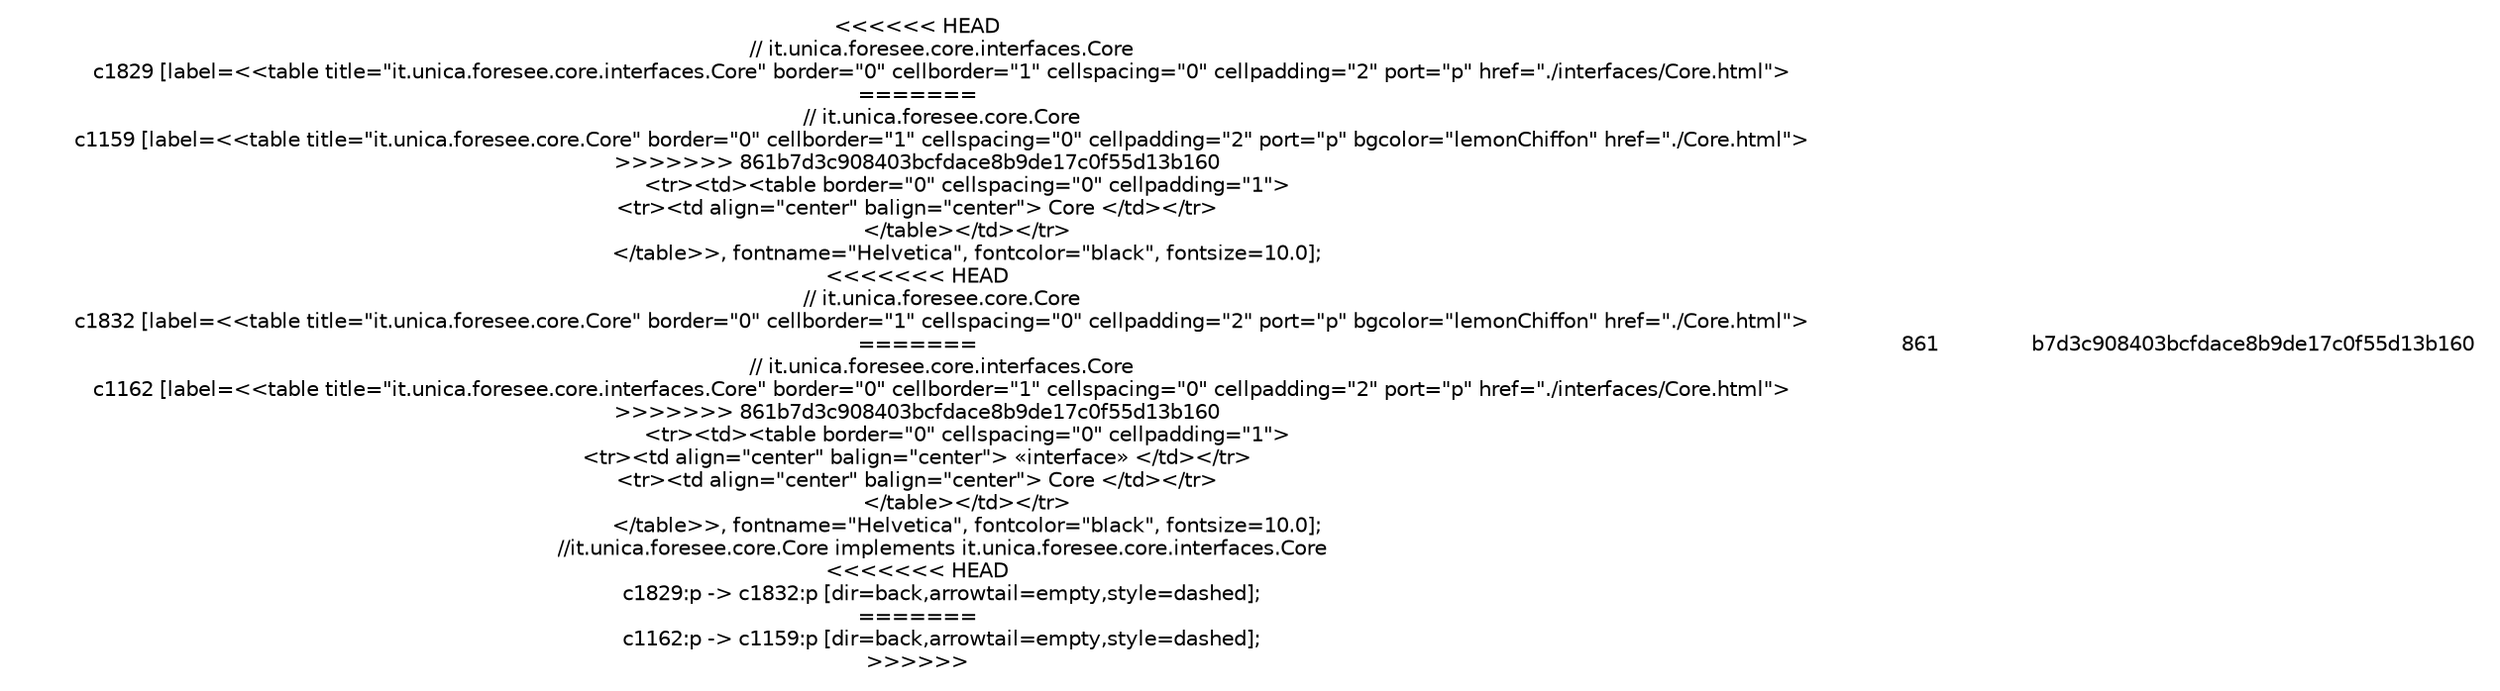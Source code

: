 #!/usr/local/bin/dot
#
# Class diagram 
# Generated by UMLGraph version 5.2 (http://www.umlgraph.org/)
#

digraph G {
	edge [fontname="Helvetica",fontsize=10,labelfontname="Helvetica",labelfontsize=10];
	node [fontname="Helvetica",fontsize=10,shape=plaintext];
	nodesep=0.25;
	ranksep=0.5;
<<<<<<< HEAD
	// it.unica.foresee.core.interfaces.Core
	c1829 [label=<<table title="it.unica.foresee.core.interfaces.Core" border="0" cellborder="1" cellspacing="0" cellpadding="2" port="p" href="./interfaces/Core.html">
=======
	// it.unica.foresee.core.Core
	c1159 [label=<<table title="it.unica.foresee.core.Core" border="0" cellborder="1" cellspacing="0" cellpadding="2" port="p" bgcolor="lemonChiffon" href="./Core.html">
>>>>>>> 861b7d3c908403bcfdace8b9de17c0f55d13b160
		<tr><td><table border="0" cellspacing="0" cellpadding="1">
<tr><td align="center" balign="center"> Core </td></tr>
		</table></td></tr>
		</table>>, fontname="Helvetica", fontcolor="black", fontsize=10.0];
<<<<<<< HEAD
	// it.unica.foresee.core.Core
	c1832 [label=<<table title="it.unica.foresee.core.Core" border="0" cellborder="1" cellspacing="0" cellpadding="2" port="p" bgcolor="lemonChiffon" href="./Core.html">
=======
	// it.unica.foresee.core.interfaces.Core
	c1162 [label=<<table title="it.unica.foresee.core.interfaces.Core" border="0" cellborder="1" cellspacing="0" cellpadding="2" port="p" href="./interfaces/Core.html">
>>>>>>> 861b7d3c908403bcfdace8b9de17c0f55d13b160
		<tr><td><table border="0" cellspacing="0" cellpadding="1">
<tr><td align="center" balign="center"> &#171;interface&#187; </td></tr>
<tr><td align="center" balign="center"> Core </td></tr>
		</table></td></tr>
		</table>>, fontname="Helvetica", fontcolor="black", fontsize=10.0];
	//it.unica.foresee.core.Core implements it.unica.foresee.core.interfaces.Core
<<<<<<< HEAD
	c1829:p -> c1832:p [dir=back,arrowtail=empty,style=dashed];
=======
	c1162:p -> c1159:p [dir=back,arrowtail=empty,style=dashed];
>>>>>>> 861b7d3c908403bcfdace8b9de17c0f55d13b160
}

